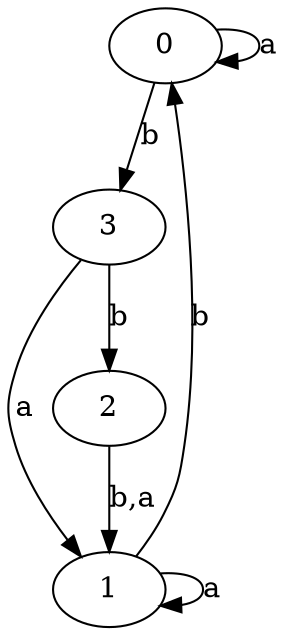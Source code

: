 digraph {
 ranksep=0.5;
 d2tdocpreamble = "\usetikzlibrary{automata}";
 d2tfigpreamble = "\tikzstyle{every state}= [ draw=blue!50,very thick,fill=blue!20]  \tikzstyle{auto}= [fill=white]";
 node [style="state"];
 edge [lblstyle="auto",topath="bend right", len=4  ]
  "0" [label="0",];
  "1" [label="1",];
  "2" [label="2",];
  "3" [label="3",style = "state, initial, accepting"];
  "0" -> "0" [label="a",topath="loop above"];
  "0" -> "3" [label="b"];
  "1" -> "0" [label="b"];
  "1" -> "1" [label="a",topath="loop above"];
  "2" -> "1" [label="b,a"];
  "3" -> "1" [label="a"];
  "3" -> "2" [label="b"];
}